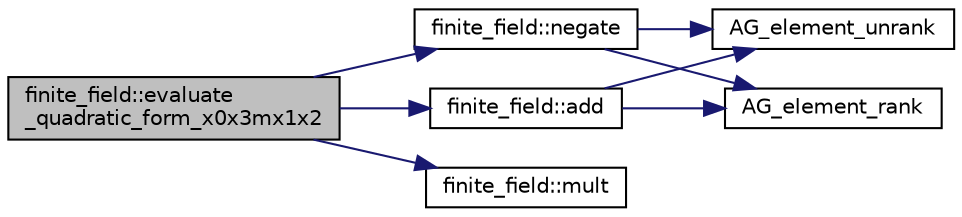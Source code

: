 digraph "finite_field::evaluate_quadratic_form_x0x3mx1x2"
{
  edge [fontname="Helvetica",fontsize="10",labelfontname="Helvetica",labelfontsize="10"];
  node [fontname="Helvetica",fontsize="10",shape=record];
  rankdir="LR";
  Node2795 [label="finite_field::evaluate\l_quadratic_form_x0x3mx1x2",height=0.2,width=0.4,color="black", fillcolor="grey75", style="filled", fontcolor="black"];
  Node2795 -> Node2796 [color="midnightblue",fontsize="10",style="solid",fontname="Helvetica"];
  Node2796 [label="finite_field::add",height=0.2,width=0.4,color="black", fillcolor="white", style="filled",URL="$df/d5a/classfinite__field.html#a8f12328a27500f3c7be0c849ebbc9d14"];
  Node2796 -> Node2797 [color="midnightblue",fontsize="10",style="solid",fontname="Helvetica"];
  Node2797 [label="AG_element_unrank",height=0.2,width=0.4,color="black", fillcolor="white", style="filled",URL="$d4/d67/geometry_8h.html#a4a33b86c87b2879b97cfa1327abe2885"];
  Node2796 -> Node2798 [color="midnightblue",fontsize="10",style="solid",fontname="Helvetica"];
  Node2798 [label="AG_element_rank",height=0.2,width=0.4,color="black", fillcolor="white", style="filled",URL="$d4/d67/geometry_8h.html#ab2ac908d07dd8038fd996e26bdc75c17"];
  Node2795 -> Node2799 [color="midnightblue",fontsize="10",style="solid",fontname="Helvetica"];
  Node2799 [label="finite_field::mult",height=0.2,width=0.4,color="black", fillcolor="white", style="filled",URL="$df/d5a/classfinite__field.html#a24fb5917aa6d4d656fd855b7f44a13b0"];
  Node2795 -> Node2800 [color="midnightblue",fontsize="10",style="solid",fontname="Helvetica"];
  Node2800 [label="finite_field::negate",height=0.2,width=0.4,color="black", fillcolor="white", style="filled",URL="$df/d5a/classfinite__field.html#aa9d798298f25d4a9262b5bc5f1733e31"];
  Node2800 -> Node2797 [color="midnightblue",fontsize="10",style="solid",fontname="Helvetica"];
  Node2800 -> Node2798 [color="midnightblue",fontsize="10",style="solid",fontname="Helvetica"];
}
